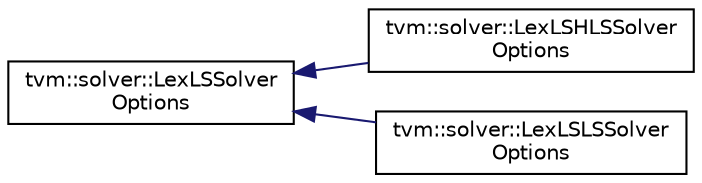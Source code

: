 digraph "Graphical Class Hierarchy"
{
  edge [fontname="Helvetica",fontsize="10",labelfontname="Helvetica",labelfontsize="10"];
  node [fontname="Helvetica",fontsize="10",shape=record];
  rankdir="LR";
  Node0 [label="tvm::solver::LexLSSolver\lOptions",height=0.2,width=0.4,color="black", fillcolor="white", style="filled",URL="$classtvm_1_1solver_1_1LexLSSolverOptions.html"];
  Node0 -> Node1 [dir="back",color="midnightblue",fontsize="10",style="solid",fontname="Helvetica"];
  Node1 [label="tvm::solver::LexLSHLSSolver\lOptions",height=0.2,width=0.4,color="black", fillcolor="white", style="filled",URL="$classtvm_1_1solver_1_1LexLSHLSSolverOptions.html"];
  Node0 -> Node2 [dir="back",color="midnightblue",fontsize="10",style="solid",fontname="Helvetica"];
  Node2 [label="tvm::solver::LexLSLSSolver\lOptions",height=0.2,width=0.4,color="black", fillcolor="white", style="filled",URL="$classtvm_1_1solver_1_1LexLSLSSolverOptions.html"];
}
